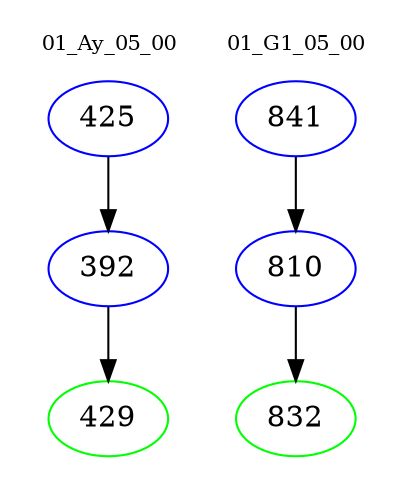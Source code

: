digraph{
subgraph cluster_0 {
color = white
label = "01_Ay_05_00";
fontsize=10;
T0_425 [label="425", color="blue"]
T0_425 -> T0_392 [color="black"]
T0_392 [label="392", color="blue"]
T0_392 -> T0_429 [color="black"]
T0_429 [label="429", color="green"]
}
subgraph cluster_1 {
color = white
label = "01_G1_05_00";
fontsize=10;
T1_841 [label="841", color="blue"]
T1_841 -> T1_810 [color="black"]
T1_810 [label="810", color="blue"]
T1_810 -> T1_832 [color="black"]
T1_832 [label="832", color="green"]
}
}
